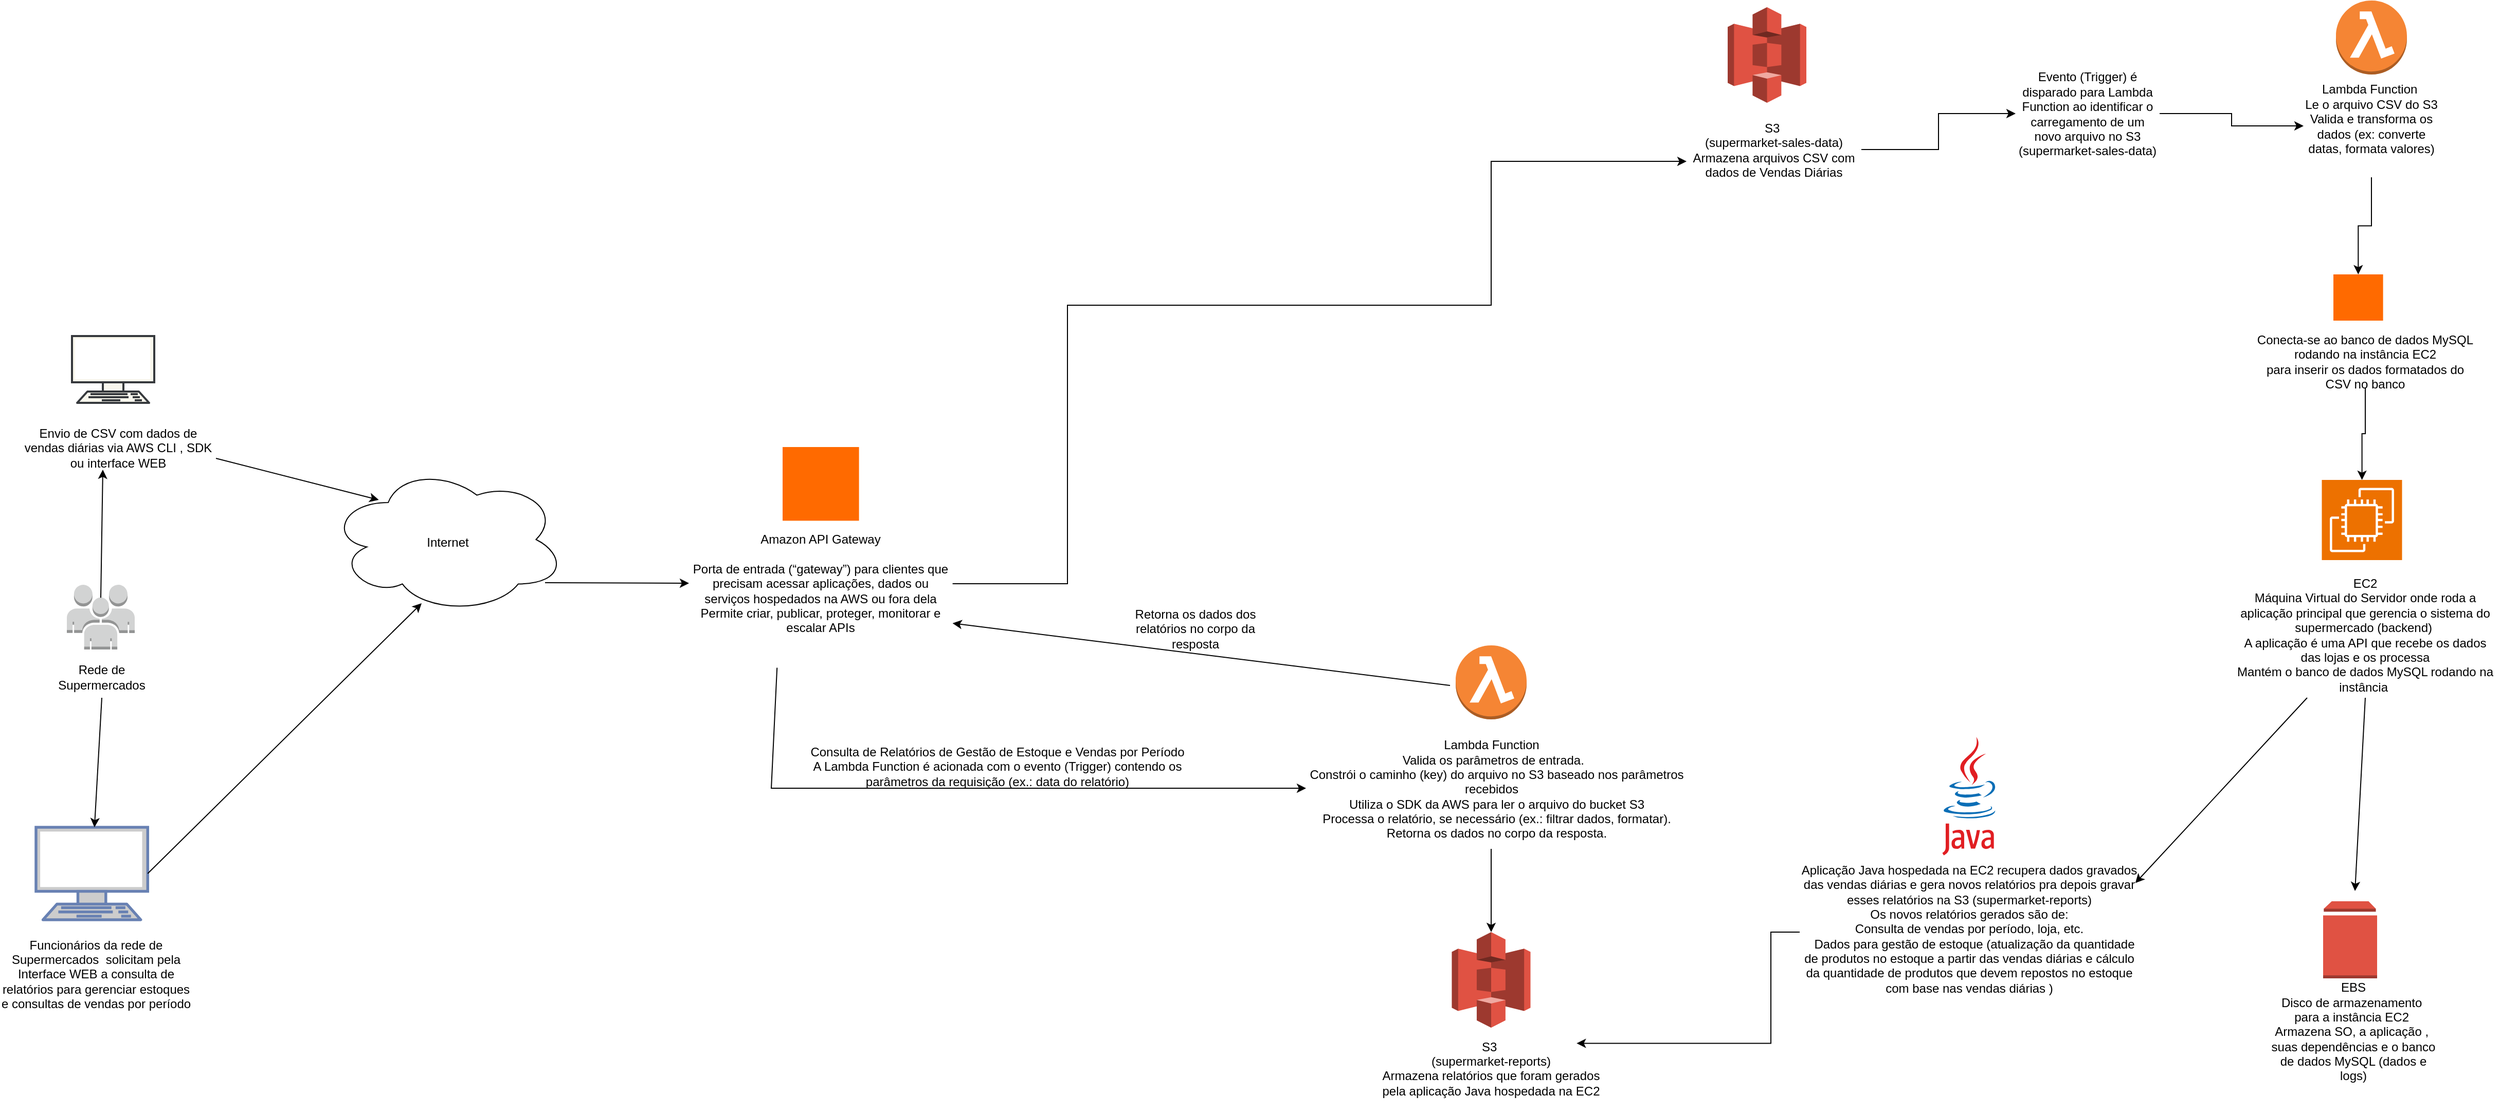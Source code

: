 <mxfile version="28.1.2">
  <diagram name="Page-1" id="08FGlIk4cyvWSVDsEzVf">
    <mxGraphModel dx="2742" dy="626" grid="1" gridSize="10" guides="1" tooltips="1" connect="1" arrows="1" fold="1" page="1" pageScale="1" pageWidth="850" pageHeight="1100" math="0" shadow="0">
      <root>
        <mxCell id="0" />
        <mxCell id="1" parent="0" />
        <mxCell id="HtvwIsF9TS4IH46_lFR8-40" value="" style="edgeStyle=orthogonalEdgeStyle;rounded=0;orthogonalLoop=1;jettySize=auto;html=1;" parent="1" source="HtvwIsF9TS4IH46_lFR8-11" target="HtvwIsF9TS4IH46_lFR8-14" edge="1">
          <mxGeometry relative="1" as="geometry" />
        </mxCell>
        <mxCell id="HtvwIsF9TS4IH46_lFR8-11" value="Evento (Trigger) é disparado para Lambda Function ao identificar o carregamento de um novo arquivo no S3 (supermarket-sales-data)" style="text;html=1;align=center;verticalAlign=middle;whiteSpace=wrap;rounded=0;" parent="1" vertex="1">
          <mxGeometry x="620" y="147" width="140" height="93" as="geometry" />
        </mxCell>
        <mxCell id="HtvwIsF9TS4IH46_lFR8-25" value="" style="group" parent="1" vertex="1" connectable="0">
          <mxGeometry x="-1275" y="652" width="66" height="110" as="geometry" />
        </mxCell>
        <mxCell id="HtvwIsF9TS4IH46_lFR8-1" value="" style="outlineConnect=0;dashed=0;verticalLabelPosition=bottom;verticalAlign=top;align=center;html=1;shape=mxgraph.aws3.users;fillColor=#D2D3D3;gradientColor=none;textShadow=1;" parent="HtvwIsF9TS4IH46_lFR8-25" vertex="1">
          <mxGeometry width="66" height="63" as="geometry" />
        </mxCell>
        <mxCell id="HtvwIsF9TS4IH46_lFR8-5" value="Rede de Supermercados" style="text;html=1;align=center;verticalAlign=middle;whiteSpace=wrap;rounded=0;" parent="HtvwIsF9TS4IH46_lFR8-25" vertex="1">
          <mxGeometry x="2" y="70" width="64" height="40" as="geometry" />
        </mxCell>
        <mxCell id="HtvwIsF9TS4IH46_lFR8-27" value="" style="group" parent="1" vertex="1" connectable="0">
          <mxGeometry x="900" y="83.5" width="132" height="172" as="geometry" />
        </mxCell>
        <mxCell id="HtvwIsF9TS4IH46_lFR8-28" value="" style="group" parent="HtvwIsF9TS4IH46_lFR8-27" vertex="1" connectable="0">
          <mxGeometry width="132" height="172" as="geometry" />
        </mxCell>
        <mxCell id="HtvwIsF9TS4IH46_lFR8-8" value="" style="outlineConnect=0;dashed=0;verticalLabelPosition=bottom;verticalAlign=top;align=center;html=1;shape=mxgraph.aws3.lambda_function;fillColor=#F58534;gradientColor=none;" parent="HtvwIsF9TS4IH46_lFR8-28" vertex="1">
          <mxGeometry x="31.5" width="69" height="72" as="geometry" />
        </mxCell>
        <mxCell id="HtvwIsF9TS4IH46_lFR8-14" value="&lt;div&gt;Lambda Function&amp;nbsp;&lt;/div&gt;Le o arquivo CSV do S3&lt;div&gt;Valida e transforma os dados (ex: converte datas, formata valores)&lt;br&gt;&lt;div&gt;&lt;br&gt;&lt;/div&gt;&lt;/div&gt;" style="text;html=1;align=center;verticalAlign=middle;whiteSpace=wrap;rounded=0;" parent="HtvwIsF9TS4IH46_lFR8-28" vertex="1">
          <mxGeometry y="72" width="132" height="100" as="geometry" />
        </mxCell>
        <mxCell id="HtvwIsF9TS4IH46_lFR8-35" value="" style="group" parent="1" vertex="1" connectable="0">
          <mxGeometry x="-670" y="518" width="256.3" height="210" as="geometry" />
        </mxCell>
        <mxCell id="HtvwIsF9TS4IH46_lFR8-22" value="" style="points=[];aspect=fixed;html=1;align=center;shadow=0;dashed=0;fillColor=#FF6A00;strokeColor=none;shape=mxgraph.alibaba_cloud.apigateway;" parent="HtvwIsF9TS4IH46_lFR8-35" vertex="1">
          <mxGeometry x="91.01" width="74.28" height="71.7" as="geometry" />
        </mxCell>
        <mxCell id="HtvwIsF9TS4IH46_lFR8-33" value="Amazon API Gateway&lt;br&gt;&lt;div&gt;&lt;br&gt;&lt;/div&gt;&lt;div&gt;Porta de entrada (“gateway”) para clientes que precisam acessar aplicações, dados ou serviços hospedados na AWS ou fora dela&lt;/div&gt;&lt;div&gt;Permite criar, publicar, proteger, monitorar e escalar APIs&lt;/div&gt;" style="text;html=1;align=center;verticalAlign=middle;whiteSpace=wrap;rounded=0;" parent="HtvwIsF9TS4IH46_lFR8-35" vertex="1">
          <mxGeometry y="56" width="256.3" height="154" as="geometry" />
        </mxCell>
        <mxCell id="HtvwIsF9TS4IH46_lFR8-61" value="" style="edgeStyle=orthogonalEdgeStyle;rounded=0;orthogonalLoop=1;jettySize=auto;html=1;" parent="1" source="HtvwIsF9TS4IH46_lFR8-33" target="HtvwIsF9TS4IH46_lFR8-7" edge="1">
          <mxGeometry relative="1" as="geometry">
            <Array as="points">
              <mxPoint x="-302" y="380" />
              <mxPoint x="110" y="380" />
              <mxPoint x="110" y="240" />
            </Array>
          </mxGeometry>
        </mxCell>
        <mxCell id="HtvwIsF9TS4IH46_lFR8-62" value="" style="edgeStyle=orthogonalEdgeStyle;rounded=0;orthogonalLoop=1;jettySize=auto;html=1;" parent="1" source="HtvwIsF9TS4IH46_lFR8-7" target="HtvwIsF9TS4IH46_lFR8-11" edge="1">
          <mxGeometry relative="1" as="geometry" />
        </mxCell>
        <mxCell id="HtvwIsF9TS4IH46_lFR8-70" value="" style="group" parent="1" vertex="1" connectable="0">
          <mxGeometry x="300" y="90" width="170" height="178.5" as="geometry" />
        </mxCell>
        <mxCell id="HtvwIsF9TS4IH46_lFR8-3" value="" style="outlineConnect=0;dashed=0;verticalLabelPosition=bottom;verticalAlign=top;align=center;html=1;shape=mxgraph.aws3.s3;fillColor=#E05243;gradientColor=none;container=0;" parent="HtvwIsF9TS4IH46_lFR8-70" vertex="1">
          <mxGeometry x="40" width="76.5" height="93" as="geometry" />
        </mxCell>
        <mxCell id="HtvwIsF9TS4IH46_lFR8-7" value="S3&amp;nbsp;&lt;div&gt;(supermarket-sales-data)&lt;div&gt;Armazena arquivos CSV com dados de Vendas Diárias&lt;/div&gt;&lt;/div&gt;" style="text;html=1;align=center;verticalAlign=middle;whiteSpace=wrap;rounded=0;container=0;" parent="HtvwIsF9TS4IH46_lFR8-70" vertex="1">
          <mxGeometry y="98.5" width="170" height="80" as="geometry" />
        </mxCell>
        <mxCell id="HtvwIsF9TS4IH46_lFR8-76" value="" style="edgeStyle=orthogonalEdgeStyle;rounded=0;orthogonalLoop=1;jettySize=auto;html=1;" parent="1" source="HtvwIsF9TS4IH46_lFR8-14" target="HtvwIsF9TS4IH46_lFR8-69" edge="1">
          <mxGeometry relative="1" as="geometry" />
        </mxCell>
        <mxCell id="HtvwIsF9TS4IH46_lFR8-78" value="" style="edgeStyle=orthogonalEdgeStyle;rounded=0;orthogonalLoop=1;jettySize=auto;html=1;" parent="1" source="HtvwIsF9TS4IH46_lFR8-68" target="HtvwIsF9TS4IH46_lFR8-17" edge="1">
          <mxGeometry relative="1" as="geometry" />
        </mxCell>
        <mxCell id="HtvwIsF9TS4IH46_lFR8-81" value="" style="group" parent="1" vertex="1" connectable="0">
          <mxGeometry x="865.25" y="960" width="166.75" height="187" as="geometry" />
        </mxCell>
        <mxCell id="HtvwIsF9TS4IH46_lFR8-19" value="" style="outlineConnect=0;dashed=0;verticalLabelPosition=bottom;verticalAlign=top;align=center;html=1;shape=mxgraph.aws3.volume;fillColor=#E05243;gradientColor=none;container=0;" parent="HtvwIsF9TS4IH46_lFR8-81" vertex="1">
          <mxGeometry x="53.75" width="52.5" height="75" as="geometry" />
        </mxCell>
        <mxCell id="HtvwIsF9TS4IH46_lFR8-20" value="EBS&lt;div&gt;Disco de armazenamento&amp;nbsp; para a instância EC2&amp;nbsp;&lt;div&gt;Armazena SO, a aplicação ,&amp;nbsp; suas dependências e o banco de dados MySQL (dados e logs)&lt;/div&gt;&lt;/div&gt;" style="text;html=1;align=center;verticalAlign=middle;whiteSpace=wrap;rounded=0;container=0;" parent="HtvwIsF9TS4IH46_lFR8-81" vertex="1">
          <mxGeometry y="67" width="166.75" height="120" as="geometry" />
        </mxCell>
        <mxCell id="HtvwIsF9TS4IH46_lFR8-93" value="" style="group" parent="1" vertex="1" connectable="0">
          <mxGeometry x="-1320" y="410" width="190" height="129" as="geometry" />
        </mxCell>
        <mxCell id="HtvwIsF9TS4IH46_lFR8-6" value="Envio de CSV com dados de vendas diárias via AWS CLI , SDK ou interface WEB" style="text;html=1;align=center;verticalAlign=middle;whiteSpace=wrap;rounded=0;container=0;" parent="HtvwIsF9TS4IH46_lFR8-93" vertex="1">
          <mxGeometry y="89" width="190" height="40" as="geometry" />
        </mxCell>
        <mxCell id="HtvwIsF9TS4IH46_lFR8-43" value="" style="verticalAlign=top;verticalLabelPosition=bottom;labelPosition=center;align=center;html=1;outlineConnect=0;gradientDirection=north;strokeWidth=2;shape=mxgraph.networks.terminal;fillColor=#f9f7ed;strokeColor=#36393d;container=0;" parent="HtvwIsF9TS4IH46_lFR8-93" vertex="1">
          <mxGeometry x="50" width="80" height="65" as="geometry" />
        </mxCell>
        <mxCell id="HtvwIsF9TS4IH46_lFR8-96" value="" style="group" parent="1" vertex="1" connectable="0">
          <mxGeometry y="990" width="220" height="170" as="geometry" />
        </mxCell>
        <mxCell id="HtvwIsF9TS4IH46_lFR8-90" value="" style="outlineConnect=0;dashed=0;verticalLabelPosition=bottom;verticalAlign=top;align=center;html=1;shape=mxgraph.aws3.s3;fillColor=#E05243;gradientColor=none;" parent="HtvwIsF9TS4IH46_lFR8-96" vertex="1">
          <mxGeometry x="71.75" width="76.5" height="93" as="geometry" />
        </mxCell>
        <mxCell id="HtvwIsF9TS4IH46_lFR8-91" value="S3&amp;nbsp;&lt;div&gt;(supermarket-reports)&lt;/div&gt;&lt;div&gt;Armazena relatórios que foram gerados pela aplicação Java hospedada na EC2&lt;/div&gt;&lt;div&gt;&lt;br&gt;&lt;/div&gt;" style="text;html=1;align=center;verticalAlign=middle;whiteSpace=wrap;rounded=0;" parent="HtvwIsF9TS4IH46_lFR8-96" vertex="1">
          <mxGeometry y="110" width="220" height="60" as="geometry" />
        </mxCell>
        <mxCell id="HtvwIsF9TS4IH46_lFR8-98" value="" style="edgeStyle=orthogonalEdgeStyle;rounded=0;orthogonalLoop=1;jettySize=auto;html=1;entryX=0.878;entryY=-0.03;entryDx=0;entryDy=0;entryPerimeter=0;" parent="1" source="HtvwIsF9TS4IH46_lFR8-74" target="HtvwIsF9TS4IH46_lFR8-91" edge="1">
          <mxGeometry relative="1" as="geometry">
            <mxPoint x="380" y="937" as="targetPoint" />
            <Array as="points">
              <mxPoint x="592" y="990" />
              <mxPoint x="382" y="990" />
              <mxPoint x="382" y="1098" />
            </Array>
          </mxGeometry>
        </mxCell>
        <mxCell id="HtvwIsF9TS4IH46_lFR8-99" value="" style="group" parent="1" vertex="1" connectable="0">
          <mxGeometry x="850" y="350" width="220" height="110" as="geometry" />
        </mxCell>
        <mxCell id="HtvwIsF9TS4IH46_lFR8-68" value="&lt;div&gt;&lt;br&gt;&lt;/div&gt;&lt;div&gt;Conecta-se ao banco de dados MySQL rodando na instância EC2&lt;/div&gt;&lt;div&gt;&lt;div&gt;&lt;span style=&quot;background-color: transparent; color: light-dark(rgb(0, 0, 0), rgb(255, 255, 255));&quot;&gt;para inserir os dados formatados do CSV no banco&lt;/span&gt;&lt;/div&gt;&lt;/div&gt;" style="text;html=1;align=center;verticalAlign=middle;whiteSpace=wrap;rounded=0;container=0;" parent="HtvwIsF9TS4IH46_lFR8-99" vertex="1">
          <mxGeometry y="45" width="220" height="65" as="geometry" />
        </mxCell>
        <mxCell id="HtvwIsF9TS4IH46_lFR8-69" value="" style="points=[];aspect=fixed;html=1;align=center;shadow=0;dashed=0;fillColor=#FF6A00;strokeColor=none;shape=mxgraph.alibaba_cloud.mysql;container=0;" parent="HtvwIsF9TS4IH46_lFR8-99" vertex="1">
          <mxGeometry x="79" width="48.3" height="45" as="geometry" />
        </mxCell>
        <mxCell id="HtvwIsF9TS4IH46_lFR8-104" value="" style="endArrow=classic;html=1;rounded=0;exitX=0.5;exitY=1;exitDx=0;exitDy=0;" parent="1" source="HtvwIsF9TS4IH46_lFR8-18" edge="1">
          <mxGeometry width="50" height="50" relative="1" as="geometry">
            <mxPoint x="690" y="1030" as="sourcePoint" />
            <mxPoint x="950" y="950" as="targetPoint" />
          </mxGeometry>
        </mxCell>
        <mxCell id="HtvwIsF9TS4IH46_lFR8-105" value="" style="endArrow=classic;html=1;rounded=0;entryX=0.989;entryY=0.144;entryDx=0;entryDy=0;entryPerimeter=0;" parent="1" source="HtvwIsF9TS4IH46_lFR8-18" target="HtvwIsF9TS4IH46_lFR8-74" edge="1">
          <mxGeometry width="50" height="50" relative="1" as="geometry">
            <mxPoint x="880" y="830" as="sourcePoint" />
            <mxPoint x="930" y="780" as="targetPoint" />
          </mxGeometry>
        </mxCell>
        <mxCell id="HtvwIsF9TS4IH46_lFR8-109" value="" style="endArrow=classic;html=1;rounded=0;exitX=1;exitY=0.75;exitDx=0;exitDy=0;entryX=0.21;entryY=0.232;entryDx=0;entryDy=0;entryPerimeter=0;" parent="1" source="HtvwIsF9TS4IH46_lFR8-6" target="HtvwIsF9TS4IH46_lFR8-36" edge="1">
          <mxGeometry width="50" height="50" relative="1" as="geometry">
            <mxPoint x="-560" y="530" as="sourcePoint" />
            <mxPoint x="-510" y="480" as="targetPoint" />
          </mxGeometry>
        </mxCell>
        <mxCell id="V9F5mqnzi73-AguXH6qU-1" value="" style="group" parent="1" vertex="1" connectable="0">
          <mxGeometry x="830" y="550" width="260" height="212" as="geometry" />
        </mxCell>
        <mxCell id="HtvwIsF9TS4IH46_lFR8-17" value="" style="sketch=0;points=[[0,0,0],[0.25,0,0],[0.5,0,0],[0.75,0,0],[1,0,0],[0,1,0],[0.25,1,0],[0.5,1,0],[0.75,1,0],[1,1,0],[0,0.25,0],[0,0.5,0],[0,0.75,0],[1,0.25,0],[1,0.5,0],[1,0.75,0]];outlineConnect=0;fontColor=#232F3E;fillColor=#ED7100;strokeColor=#ffffff;dashed=0;verticalLabelPosition=bottom;verticalAlign=top;align=center;html=1;fontSize=12;fontStyle=0;aspect=fixed;shape=mxgraph.aws4.resourceIcon;resIcon=mxgraph.aws4.ec2;container=0;" parent="V9F5mqnzi73-AguXH6qU-1" vertex="1">
          <mxGeometry x="87.75" width="78" height="78" as="geometry" />
        </mxCell>
        <mxCell id="HtvwIsF9TS4IH46_lFR8-18" value="&lt;div&gt;EC2&lt;/div&gt;&lt;div&gt;Máquina Virtual do Servidor onde roda a aplicação principal que gerencia o sistema do supermercado (backend)&amp;nbsp;&lt;/div&gt;&lt;div&gt;A aplicação é uma API que recebe os dados das lojas e os processa&lt;/div&gt;&lt;div&gt;Mantém o&amp;nbsp;&lt;span style=&quot;background-color: transparent; color: light-dark(rgb(0, 0, 0), rgb(255, 255, 255));&quot;&gt;banco de dados MySQL rodando na instância&amp;nbsp;&lt;/span&gt;&lt;/div&gt;" style="text;html=1;align=center;verticalAlign=middle;whiteSpace=wrap;rounded=0;container=0;" parent="V9F5mqnzi73-AguXH6qU-1" vertex="1">
          <mxGeometry y="90" width="260" height="122" as="geometry" />
        </mxCell>
        <mxCell id="V9F5mqnzi73-AguXH6qU-4" value="" style="group" parent="1" vertex="1" connectable="0">
          <mxGeometry x="-79.5" y="711" width="379" height="198" as="geometry" />
        </mxCell>
        <mxCell id="V9F5mqnzi73-AguXH6qU-2" value="" style="outlineConnect=0;dashed=0;verticalLabelPosition=bottom;verticalAlign=top;align=center;html=1;shape=mxgraph.aws3.lambda_function;fillColor=#F58534;gradientColor=none;" parent="V9F5mqnzi73-AguXH6qU-4" vertex="1">
          <mxGeometry x="155" width="69" height="72" as="geometry" />
        </mxCell>
        <mxCell id="V9F5mqnzi73-AguXH6qU-3" value="Lambda Function&lt;div&gt;&lt;div&gt;&amp;nbsp;Valida os parâmetros de entrada.&lt;/div&gt;&lt;div&gt;&amp;nbsp; &amp;nbsp;Constrói o caminho (key) do arquivo no S3 baseado nos parâmetros recebidos&lt;/div&gt;&lt;div&gt;&amp;nbsp; &amp;nbsp;Utiliza o SDK da AWS para ler o arquivo do bucket S3&lt;/div&gt;&lt;div&gt;&amp;nbsp; &amp;nbsp;Processa o relatório, se necessário (ex.: filtrar dados, formatar).&lt;/div&gt;&lt;div&gt;&amp;nbsp; &amp;nbsp;Retorna os dados no corpo da resposta.&lt;/div&gt;&lt;/div&gt;" style="text;html=1;align=center;verticalAlign=middle;whiteSpace=wrap;rounded=0;" parent="V9F5mqnzi73-AguXH6qU-4" vertex="1">
          <mxGeometry y="82" width="379" height="116" as="geometry" />
        </mxCell>
        <mxCell id="V9F5mqnzi73-AguXH6qU-5" value="" style="endArrow=classic;html=1;rounded=0;exitX=0.334;exitY=1.031;exitDx=0;exitDy=0;exitPerimeter=0;" parent="1" source="HtvwIsF9TS4IH46_lFR8-33" edge="1">
          <mxGeometry width="50" height="50" relative="1" as="geometry">
            <mxPoint x="-110" y="690" as="sourcePoint" />
            <mxPoint x="-70" y="850" as="targetPoint" />
            <Array as="points">
              <mxPoint x="-590" y="850" />
            </Array>
          </mxGeometry>
        </mxCell>
        <mxCell id="V9F5mqnzi73-AguXH6qU-6" value="Consulta de Relatórios de Gestão de Estoque e Vendas por Período&lt;div&gt;A Lambda Function é acionada com o evento (Trigger) contendo os parâmetros da requisição (ex.: data do relatório)&lt;/div&gt;" style="text;html=1;align=center;verticalAlign=middle;whiteSpace=wrap;rounded=0;" parent="1" vertex="1">
          <mxGeometry x="-560" y="749" width="380" height="160" as="geometry" />
        </mxCell>
        <mxCell id="V9F5mqnzi73-AguXH6qU-8" value="" style="endArrow=classic;html=1;rounded=0;exitX=0.5;exitY=1;exitDx=0;exitDy=0;entryX=0.5;entryY=0;entryDx=0;entryDy=0;entryPerimeter=0;" parent="1" source="V9F5mqnzi73-AguXH6qU-3" target="HtvwIsF9TS4IH46_lFR8-90" edge="1">
          <mxGeometry width="50" height="50" relative="1" as="geometry">
            <mxPoint x="280" y="920" as="sourcePoint" />
            <mxPoint x="330" y="870" as="targetPoint" />
          </mxGeometry>
        </mxCell>
        <mxCell id="V9F5mqnzi73-AguXH6qU-9" value="" style="endArrow=classic;html=1;rounded=0;entryX=1;entryY=0.75;entryDx=0;entryDy=0;" parent="1" target="HtvwIsF9TS4IH46_lFR8-33" edge="1">
          <mxGeometry width="50" height="50" relative="1" as="geometry">
            <mxPoint x="70" y="750" as="sourcePoint" />
            <mxPoint x="-200" y="910" as="targetPoint" />
          </mxGeometry>
        </mxCell>
        <mxCell id="V9F5mqnzi73-AguXH6qU-10" value="Retorna os dados dos relatórios no corpo da resposta" style="text;html=1;align=center;verticalAlign=middle;whiteSpace=wrap;rounded=0;" parent="1" vertex="1">
          <mxGeometry x="-250" y="680" width="145" height="30" as="geometry" />
        </mxCell>
        <mxCell id="V9F5mqnzi73-AguXH6qU-11" value="" style="endArrow=classic;html=1;rounded=0;entryX=0.421;entryY=1.025;entryDx=0;entryDy=0;entryPerimeter=0;exitX=0.5;exitY=0.2;exitDx=0;exitDy=0;exitPerimeter=0;" parent="1" source="HtvwIsF9TS4IH46_lFR8-1" target="HtvwIsF9TS4IH46_lFR8-6" edge="1">
          <mxGeometry width="50" height="50" relative="1" as="geometry">
            <mxPoint x="-1160" y="610" as="sourcePoint" />
            <mxPoint x="-1100" y="440" as="targetPoint" />
          </mxGeometry>
        </mxCell>
        <mxCell id="V9F5mqnzi73-AguXH6qU-13" value="" style="group" parent="1" vertex="1" connectable="0">
          <mxGeometry x="-1020" y="536" width="230" height="144" as="geometry" />
        </mxCell>
        <mxCell id="HtvwIsF9TS4IH46_lFR8-36" value="" style="ellipse;shape=cloud;whiteSpace=wrap;html=1;" parent="V9F5mqnzi73-AguXH6qU-13" vertex="1">
          <mxGeometry width="230" height="144" as="geometry" />
        </mxCell>
        <mxCell id="HtvwIsF9TS4IH46_lFR8-37" value="Internet" style="text;html=1;align=center;verticalAlign=middle;whiteSpace=wrap;rounded=0;" parent="V9F5mqnzi73-AguXH6qU-13" vertex="1">
          <mxGeometry x="57.5" y="47.7" width="115" height="54" as="geometry" />
        </mxCell>
        <mxCell id="V9F5mqnzi73-AguXH6qU-14" value="" style="endArrow=classic;html=1;rounded=0;" parent="1" target="HtvwIsF9TS4IH46_lFR8-33" edge="1">
          <mxGeometry width="50" height="50" relative="1" as="geometry">
            <mxPoint x="-810" y="650" as="sourcePoint" />
            <mxPoint x="-710" y="690" as="targetPoint" />
          </mxGeometry>
        </mxCell>
        <mxCell id="HtvwIsF9TS4IH46_lFR8-72" value="" style="dashed=0;outlineConnect=0;html=1;align=center;labelPosition=center;verticalLabelPosition=bottom;verticalAlign=top;shape=mxgraph.weblogos.java;container=0;" parent="1" vertex="1">
          <mxGeometry x="548.733" y="800" width="52.532" height="115.323" as="geometry" />
        </mxCell>
        <mxCell id="HtvwIsF9TS4IH46_lFR8-74" value="Aplicação Java hospedada na EC2 recupera dados gravados das vendas diárias e gera novos relatórios pra depois gravar esses relatórios na S3 (supermarket-reports)&lt;div&gt;&lt;div&gt;Os novos relatórios gerados são de:&lt;/div&gt;&lt;div&gt;Consulta de vendas por período, loja, etc.&lt;/div&gt;&lt;div&gt;&amp;nbsp; &amp;nbsp;Dados para gestão de estoque (atualização da quantidade de produtos no estoque a partir das vendas diárias e cálculo da quantidade de produtos que devem repostos no estoque com base nas vendas diárias )&lt;/div&gt;&lt;/div&gt;" style="text;html=1;align=center;verticalAlign=middle;whiteSpace=wrap;rounded=0;container=0;" parent="1" vertex="1">
          <mxGeometry x="410" y="924.19" width="330" height="125.81" as="geometry" />
        </mxCell>
        <mxCell id="V9F5mqnzi73-AguXH6qU-22" value="" style="group" parent="1" vertex="1" connectable="0">
          <mxGeometry x="-1340" y="888" width="186.75" height="212.0" as="geometry" />
        </mxCell>
        <mxCell id="V9F5mqnzi73-AguXH6qU-15" value="" style="fontColor=#0066CC;verticalAlign=top;verticalLabelPosition=bottom;labelPosition=center;align=center;html=1;outlineConnect=0;fillColor=#CCCCCC;strokeColor=#6881B3;gradientColor=none;gradientDirection=north;strokeWidth=2;shape=mxgraph.networks.terminal;" parent="V9F5mqnzi73-AguXH6qU-22" vertex="1">
          <mxGeometry x="35" width="108.65" height="90" as="geometry" />
        </mxCell>
        <mxCell id="V9F5mqnzi73-AguXH6qU-16" value="Funcionários da rede de Supermercados&amp;nbsp; solicitam pela Interface WEB a consulta de relatórios para gerenciar estoques e consultas de vendas por período" style="text;html=1;align=center;verticalAlign=middle;whiteSpace=wrap;rounded=0;" parent="V9F5mqnzi73-AguXH6qU-22" vertex="1">
          <mxGeometry y="73.935" width="186.75" height="138.065" as="geometry" />
        </mxCell>
        <mxCell id="V9F5mqnzi73-AguXH6qU-23" value="" style="endArrow=classic;html=1;rounded=0;exitX=0.5;exitY=1;exitDx=0;exitDy=0;" parent="1" source="HtvwIsF9TS4IH46_lFR8-5" target="V9F5mqnzi73-AguXH6qU-15" edge="1">
          <mxGeometry width="50" height="50" relative="1" as="geometry">
            <mxPoint x="-990" y="1050" as="sourcePoint" />
            <mxPoint x="-940" y="1000" as="targetPoint" />
          </mxGeometry>
        </mxCell>
        <mxCell id="CNaBNBY_if8dLNSb4yLb-1" value="" style="endArrow=classic;html=1;rounded=0;exitX=1;exitY=0.5;exitDx=0;exitDy=0;exitPerimeter=0;" edge="1" parent="1" source="V9F5mqnzi73-AguXH6qU-15">
          <mxGeometry width="50" height="50" relative="1" as="geometry">
            <mxPoint x="-1000" y="750" as="sourcePoint" />
            <mxPoint x="-930" y="670" as="targetPoint" />
          </mxGeometry>
        </mxCell>
      </root>
    </mxGraphModel>
  </diagram>
</mxfile>
